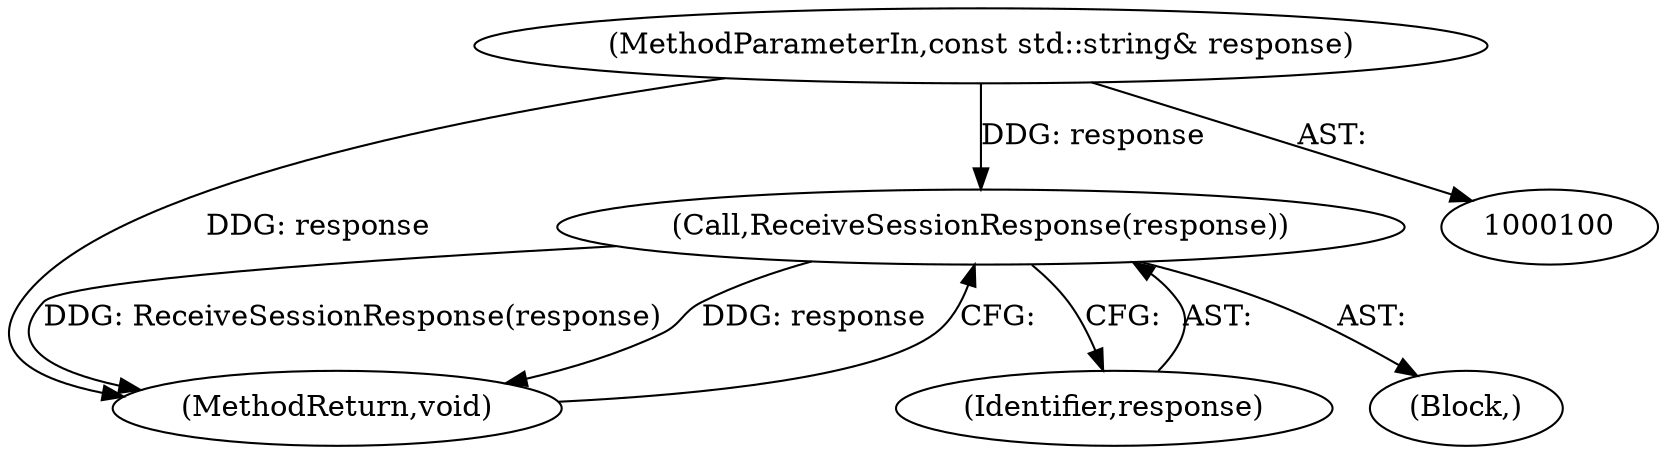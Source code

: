 digraph "1_Chrome_7cf563aba8f4b3bab68e9bfe43824d952241dcf7_4@API" {
"1000123" [label="(Call,ReceiveSessionResponse(response))"];
"1000104" [label="(MethodParameterIn,const std::string& response)"];
"1000104" [label="(MethodParameterIn,const std::string& response)"];
"1000124" [label="(Identifier,response)"];
"1000125" [label="(MethodReturn,void)"];
"1000123" [label="(Call,ReceiveSessionResponse(response))"];
"1000105" [label="(Block,)"];
"1000123" -> "1000105"  [label="AST: "];
"1000123" -> "1000124"  [label="CFG: "];
"1000124" -> "1000123"  [label="AST: "];
"1000125" -> "1000123"  [label="CFG: "];
"1000123" -> "1000125"  [label="DDG: ReceiveSessionResponse(response)"];
"1000123" -> "1000125"  [label="DDG: response"];
"1000104" -> "1000123"  [label="DDG: response"];
"1000104" -> "1000100"  [label="AST: "];
"1000104" -> "1000125"  [label="DDG: response"];
}
